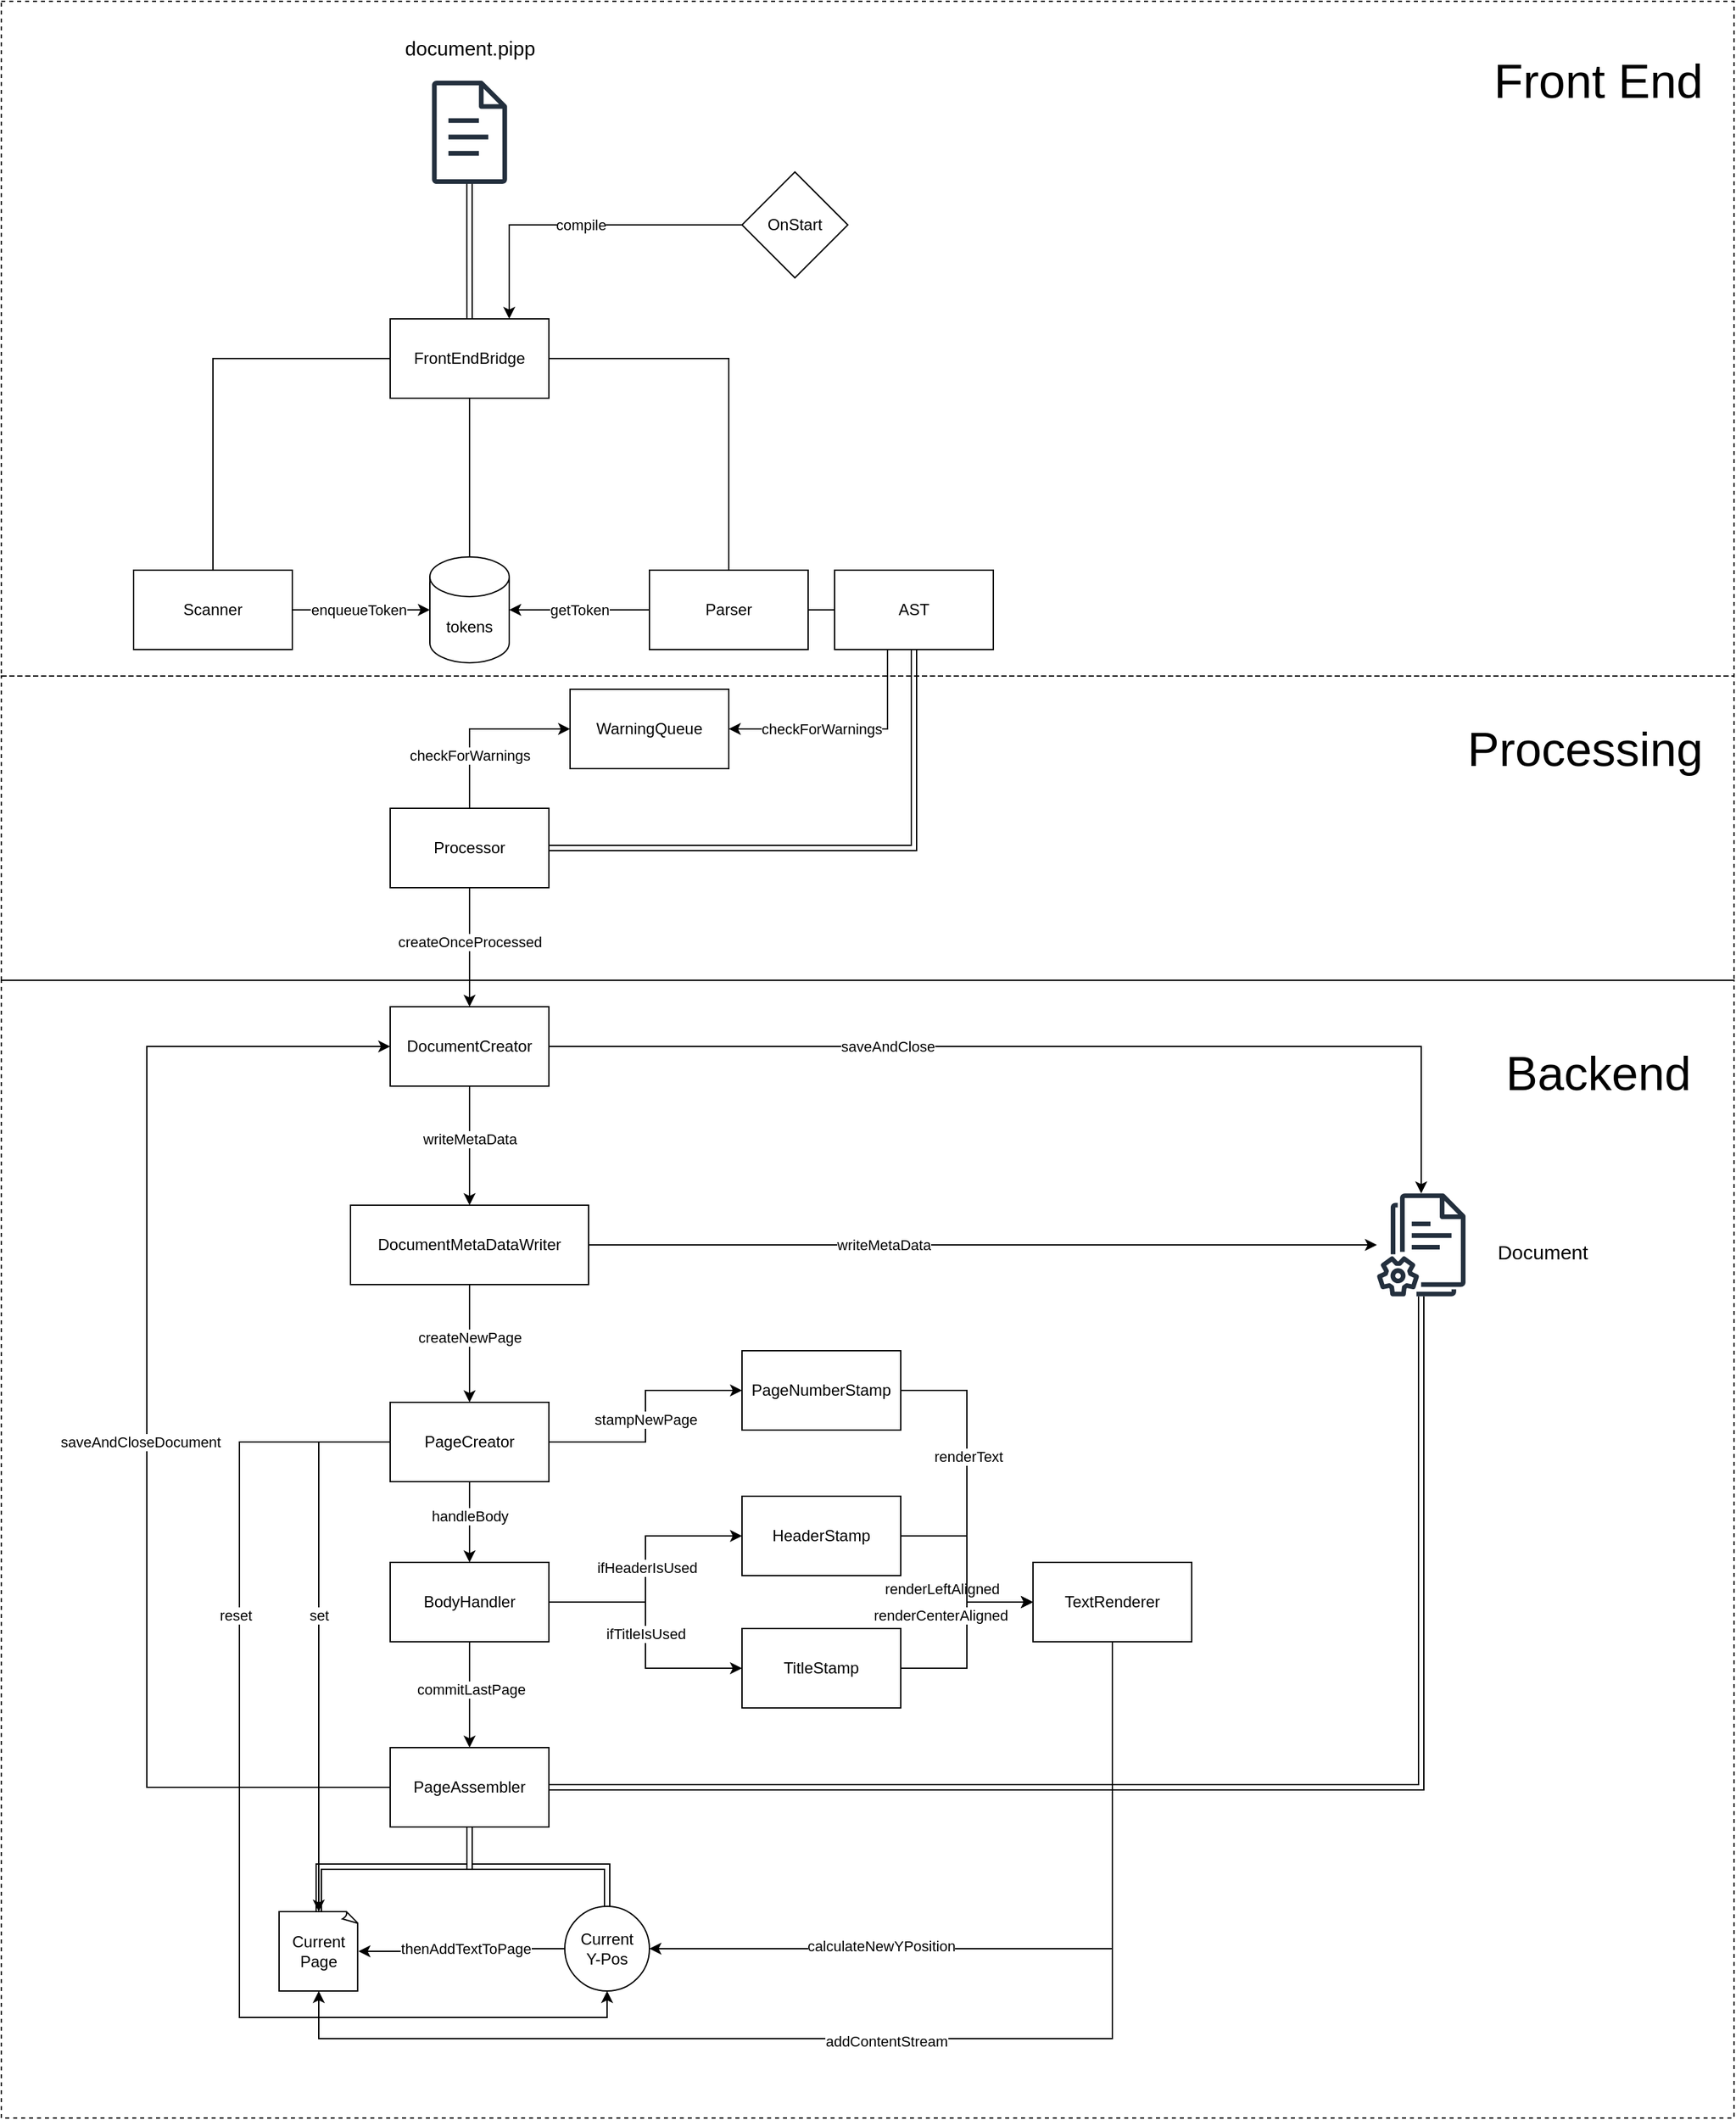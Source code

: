 <mxfile version="20.5.3" type="embed"><diagram name="Seite-1" id="ATSQ1cuJWjUBZ2_ZaInn"><mxGraphModel dx="556" dy="1055" grid="1" gridSize="10" guides="1" tooltips="1" connect="1" arrows="1" fold="1" page="1" pageScale="1" pageWidth="827" pageHeight="1169" math="0" shadow="0"><root><mxCell id="0"/><mxCell id="1" parent="0"/><mxCell id="T6TQ-6GPvZ9gWC0Iw6PN-4" style="edgeStyle=orthogonalEdgeStyle;rounded=0;orthogonalLoop=1;jettySize=auto;html=1;entryX=0.5;entryY=0;entryDx=0;entryDy=0;shape=link;" parent="1" source="T6TQ-6GPvZ9gWC0Iw6PN-1" target="T6TQ-6GPvZ9gWC0Iw6PN-3" edge="1"><mxGeometry relative="1" as="geometry"/></mxCell><mxCell id="T6TQ-6GPvZ9gWC0Iw6PN-1" value="" style="sketch=0;outlineConnect=0;fontColor=#232F3E;gradientColor=none;fillColor=#232F3D;strokeColor=none;dashed=0;verticalLabelPosition=bottom;verticalAlign=top;align=center;html=1;fontSize=12;fontStyle=0;aspect=fixed;pointerEvents=1;shape=mxgraph.aws4.document;" parent="1" vertex="1"><mxGeometry x="385.5" y="110" width="57" height="78" as="geometry"/></mxCell><mxCell id="T6TQ-6GPvZ9gWC0Iw6PN-2" value="&lt;font style=&quot;font-size: 15px;&quot;&gt;document.pipp&lt;/font&gt;" style="text;html=1;align=center;verticalAlign=middle;resizable=0;points=[];autosize=1;strokeColor=none;fillColor=none;" parent="1" vertex="1"><mxGeometry x="354" y="70" width="120" height="30" as="geometry"/></mxCell><mxCell id="T6TQ-6GPvZ9gWC0Iw6PN-10" style="edgeStyle=orthogonalEdgeStyle;rounded=0;orthogonalLoop=1;jettySize=auto;html=1;entryX=0.5;entryY=0;entryDx=0;entryDy=0;entryPerimeter=0;strokeColor=default;endArrow=none;endFill=0;" parent="1" source="T6TQ-6GPvZ9gWC0Iw6PN-3" target="T6TQ-6GPvZ9gWC0Iw6PN-9" edge="1"><mxGeometry relative="1" as="geometry"/></mxCell><mxCell id="T6TQ-6GPvZ9gWC0Iw6PN-13" style="edgeStyle=orthogonalEdgeStyle;rounded=0;orthogonalLoop=1;jettySize=auto;html=1;entryX=0.5;entryY=0;entryDx=0;entryDy=0;endArrow=none;endFill=0;" parent="1" source="T6TQ-6GPvZ9gWC0Iw6PN-3" target="T6TQ-6GPvZ9gWC0Iw6PN-12" edge="1"><mxGeometry relative="1" as="geometry"/></mxCell><mxCell id="T6TQ-6GPvZ9gWC0Iw6PN-14" style="edgeStyle=orthogonalEdgeStyle;rounded=0;orthogonalLoop=1;jettySize=auto;html=1;endArrow=none;endFill=0;" parent="1" source="T6TQ-6GPvZ9gWC0Iw6PN-3" target="T6TQ-6GPvZ9gWC0Iw6PN-11" edge="1"><mxGeometry relative="1" as="geometry"/></mxCell><mxCell id="T6TQ-6GPvZ9gWC0Iw6PN-3" value="FrontEndBridge" style="whiteSpace=wrap;html=1;" parent="1" vertex="1"><mxGeometry x="354" y="290" width="120" height="60" as="geometry"/></mxCell><mxCell id="T6TQ-6GPvZ9gWC0Iw6PN-5" value="WarningQueue" style="whiteSpace=wrap;html=1;" parent="1" vertex="1"><mxGeometry x="490" y="570" width="120" height="60" as="geometry"/></mxCell><mxCell id="T6TQ-6GPvZ9gWC0Iw6PN-7" style="edgeStyle=orthogonalEdgeStyle;rounded=0;orthogonalLoop=1;jettySize=auto;html=1;entryX=0.75;entryY=0;entryDx=0;entryDy=0;" parent="1" source="T6TQ-6GPvZ9gWC0Iw6PN-6" target="T6TQ-6GPvZ9gWC0Iw6PN-3" edge="1"><mxGeometry relative="1" as="geometry"><mxPoint x="490" y="320" as="targetPoint"/></mxGeometry></mxCell><mxCell id="T6TQ-6GPvZ9gWC0Iw6PN-8" value="compile" style="edgeLabel;html=1;align=center;verticalAlign=middle;resizable=0;points=[];" parent="T6TQ-6GPvZ9gWC0Iw6PN-7" vertex="1" connectable="0"><mxGeometry x="-0.012" y="2" relative="1" as="geometry"><mxPoint y="-2" as="offset"/></mxGeometry></mxCell><mxCell id="T6TQ-6GPvZ9gWC0Iw6PN-6" value="OnStart" style="rhombus;whiteSpace=wrap;html=1;" parent="1" vertex="1"><mxGeometry x="620" y="179" width="80" height="80" as="geometry"/></mxCell><mxCell id="T6TQ-6GPvZ9gWC0Iw6PN-9" value="tokens" style="shape=cylinder3;whiteSpace=wrap;html=1;boundedLbl=1;backgroundOutline=1;size=15;" parent="1" vertex="1"><mxGeometry x="384" y="470" width="60" height="80" as="geometry"/></mxCell><mxCell id="T6TQ-6GPvZ9gWC0Iw6PN-17" style="edgeStyle=orthogonalEdgeStyle;rounded=0;orthogonalLoop=1;jettySize=auto;html=1;entryX=1;entryY=0.5;entryDx=0;entryDy=0;entryPerimeter=0;" parent="1" source="T6TQ-6GPvZ9gWC0Iw6PN-11" target="T6TQ-6GPvZ9gWC0Iw6PN-9" edge="1"><mxGeometry relative="1" as="geometry"/></mxCell><mxCell id="T6TQ-6GPvZ9gWC0Iw6PN-18" value="getToken" style="edgeLabel;html=1;align=center;verticalAlign=middle;resizable=0;points=[];" parent="T6TQ-6GPvZ9gWC0Iw6PN-17" vertex="1" connectable="0"><mxGeometry y="3" relative="1" as="geometry"><mxPoint y="-3" as="offset"/></mxGeometry></mxCell><mxCell id="T6TQ-6GPvZ9gWC0Iw6PN-21" style="edgeStyle=orthogonalEdgeStyle;rounded=0;orthogonalLoop=1;jettySize=auto;html=1;entryX=0;entryY=0.5;entryDx=0;entryDy=0;endArrow=none;endFill=0;" parent="1" source="T6TQ-6GPvZ9gWC0Iw6PN-11" target="T6TQ-6GPvZ9gWC0Iw6PN-19" edge="1"><mxGeometry relative="1" as="geometry"/></mxCell><mxCell id="T6TQ-6GPvZ9gWC0Iw6PN-11" value="Parser" style="whiteSpace=wrap;html=1;" parent="1" vertex="1"><mxGeometry x="550" y="480" width="120" height="60" as="geometry"/></mxCell><mxCell id="T6TQ-6GPvZ9gWC0Iw6PN-15" style="edgeStyle=orthogonalEdgeStyle;rounded=0;orthogonalLoop=1;jettySize=auto;html=1;entryX=0;entryY=0.5;entryDx=0;entryDy=0;entryPerimeter=0;" parent="1" source="T6TQ-6GPvZ9gWC0Iw6PN-12" target="T6TQ-6GPvZ9gWC0Iw6PN-9" edge="1"><mxGeometry relative="1" as="geometry"/></mxCell><mxCell id="T6TQ-6GPvZ9gWC0Iw6PN-16" value="enqueueToken" style="edgeLabel;html=1;align=center;verticalAlign=middle;resizable=0;points=[];" parent="T6TQ-6GPvZ9gWC0Iw6PN-15" vertex="1" connectable="0"><mxGeometry x="0.058" y="3" relative="1" as="geometry"><mxPoint x="-5" y="3" as="offset"/></mxGeometry></mxCell><mxCell id="T6TQ-6GPvZ9gWC0Iw6PN-12" value="Scanner" style="whiteSpace=wrap;html=1;" parent="1" vertex="1"><mxGeometry x="160" y="480" width="120" height="60" as="geometry"/></mxCell><mxCell id="T6TQ-6GPvZ9gWC0Iw6PN-23" style="edgeStyle=orthogonalEdgeStyle;rounded=0;orthogonalLoop=1;jettySize=auto;html=1;entryX=1;entryY=0.5;entryDx=0;entryDy=0;shape=link;exitX=0.5;exitY=1;exitDx=0;exitDy=0;" parent="1" source="T6TQ-6GPvZ9gWC0Iw6PN-19" target="T6TQ-6GPvZ9gWC0Iw6PN-22" edge="1"><mxGeometry relative="1" as="geometry"><Array as="points"><mxPoint x="750" y="690"/></Array></mxGeometry></mxCell><mxCell id="T6TQ-6GPvZ9gWC0Iw6PN-26" style="edgeStyle=orthogonalEdgeStyle;rounded=0;orthogonalLoop=1;jettySize=auto;html=1;entryX=1;entryY=0.5;entryDx=0;entryDy=0;" parent="1" source="T6TQ-6GPvZ9gWC0Iw6PN-19" target="T6TQ-6GPvZ9gWC0Iw6PN-5" edge="1"><mxGeometry relative="1" as="geometry"><Array as="points"><mxPoint x="730" y="600"/></Array></mxGeometry></mxCell><mxCell id="T6TQ-6GPvZ9gWC0Iw6PN-27" value="checkForWarnings" style="edgeLabel;html=1;align=center;verticalAlign=middle;resizable=0;points=[];" parent="T6TQ-6GPvZ9gWC0Iw6PN-26" vertex="1" connectable="0"><mxGeometry x="-0.056" relative="1" as="geometry"><mxPoint x="-25" as="offset"/></mxGeometry></mxCell><mxCell id="T6TQ-6GPvZ9gWC0Iw6PN-19" value="AST" style="whiteSpace=wrap;html=1;" parent="1" vertex="1"><mxGeometry x="690" y="480" width="120" height="60" as="geometry"/></mxCell><mxCell id="T6TQ-6GPvZ9gWC0Iw6PN-25" style="edgeStyle=orthogonalEdgeStyle;rounded=0;orthogonalLoop=1;jettySize=auto;html=1;entryX=0;entryY=0.5;entryDx=0;entryDy=0;" parent="1" source="T6TQ-6GPvZ9gWC0Iw6PN-22" target="T6TQ-6GPvZ9gWC0Iw6PN-5" edge="1"><mxGeometry relative="1" as="geometry"><Array as="points"><mxPoint x="414" y="600"/></Array></mxGeometry></mxCell><mxCell id="T6TQ-6GPvZ9gWC0Iw6PN-28" value="checkForWarnings" style="edgeLabel;html=1;align=center;verticalAlign=middle;resizable=0;points=[];" parent="T6TQ-6GPvZ9gWC0Iw6PN-25" vertex="1" connectable="0"><mxGeometry x="-0.233" y="-1" relative="1" as="geometry"><mxPoint x="-1" y="12" as="offset"/></mxGeometry></mxCell><mxCell id="T6TQ-6GPvZ9gWC0Iw6PN-30" style="edgeStyle=orthogonalEdgeStyle;rounded=0;orthogonalLoop=1;jettySize=auto;html=1;entryX=0.5;entryY=0;entryDx=0;entryDy=0;" parent="1" source="T6TQ-6GPvZ9gWC0Iw6PN-22" target="T6TQ-6GPvZ9gWC0Iw6PN-29" edge="1"><mxGeometry relative="1" as="geometry"/></mxCell><mxCell id="T6TQ-6GPvZ9gWC0Iw6PN-31" value="createOnceProcessed" style="edgeLabel;html=1;align=center;verticalAlign=middle;resizable=0;points=[];" parent="T6TQ-6GPvZ9gWC0Iw6PN-30" vertex="1" connectable="0"><mxGeometry x="-0.282" y="-2" relative="1" as="geometry"><mxPoint x="2" y="8" as="offset"/></mxGeometry></mxCell><mxCell id="T6TQ-6GPvZ9gWC0Iw6PN-22" value="Processor" style="whiteSpace=wrap;html=1;" parent="1" vertex="1"><mxGeometry x="354" y="660" width="120" height="60" as="geometry"/></mxCell><mxCell id="T6TQ-6GPvZ9gWC0Iw6PN-33" style="edgeStyle=orthogonalEdgeStyle;rounded=0;orthogonalLoop=1;jettySize=auto;html=1;entryX=0.5;entryY=0;entryDx=0;entryDy=0;" parent="1" source="T6TQ-6GPvZ9gWC0Iw6PN-29" target="T6TQ-6GPvZ9gWC0Iw6PN-32" edge="1"><mxGeometry relative="1" as="geometry"/></mxCell><mxCell id="T6TQ-6GPvZ9gWC0Iw6PN-62" value="writeMetaData" style="edgeLabel;html=1;align=center;verticalAlign=middle;resizable=0;points=[];" parent="T6TQ-6GPvZ9gWC0Iw6PN-33" vertex="1" connectable="0"><mxGeometry x="-0.244" y="1" relative="1" as="geometry"><mxPoint x="-1" y="6" as="offset"/></mxGeometry></mxCell><mxCell id="T6TQ-6GPvZ9gWC0Iw6PN-67" style="edgeStyle=orthogonalEdgeStyle;rounded=0;orthogonalLoop=1;jettySize=auto;html=1;" parent="1" source="T6TQ-6GPvZ9gWC0Iw6PN-29" target="T6TQ-6GPvZ9gWC0Iw6PN-38" edge="1"><mxGeometry relative="1" as="geometry"/></mxCell><mxCell id="T6TQ-6GPvZ9gWC0Iw6PN-68" value="saveAndClose" style="edgeLabel;html=1;align=center;verticalAlign=middle;resizable=0;points=[];" parent="T6TQ-6GPvZ9gWC0Iw6PN-67" vertex="1" connectable="0"><mxGeometry x="-0.333" y="-1" relative="1" as="geometry"><mxPoint x="-1" y="-1" as="offset"/></mxGeometry></mxCell><mxCell id="T6TQ-6GPvZ9gWC0Iw6PN-29" value="DocumentCreator" style="whiteSpace=wrap;html=1;" parent="1" vertex="1"><mxGeometry x="354" y="810" width="120" height="60" as="geometry"/></mxCell><mxCell id="T6TQ-6GPvZ9gWC0Iw6PN-40" style="edgeStyle=orthogonalEdgeStyle;rounded=0;orthogonalLoop=1;jettySize=auto;html=1;" parent="1" source="T6TQ-6GPvZ9gWC0Iw6PN-32" target="T6TQ-6GPvZ9gWC0Iw6PN-38" edge="1"><mxGeometry relative="1" as="geometry"/></mxCell><mxCell id="T6TQ-6GPvZ9gWC0Iw6PN-41" value="writeMetaData" style="edgeLabel;html=1;align=center;verticalAlign=middle;resizable=0;points=[];" parent="T6TQ-6GPvZ9gWC0Iw6PN-40" vertex="1" connectable="0"><mxGeometry x="-0.308" y="1" relative="1" as="geometry"><mxPoint x="17" y="1" as="offset"/></mxGeometry></mxCell><mxCell id="T6TQ-6GPvZ9gWC0Iw6PN-45" style="edgeStyle=orthogonalEdgeStyle;rounded=0;orthogonalLoop=1;jettySize=auto;html=1;entryX=0.5;entryY=0;entryDx=0;entryDy=0;" parent="1" source="T6TQ-6GPvZ9gWC0Iw6PN-32" target="T6TQ-6GPvZ9gWC0Iw6PN-44" edge="1"><mxGeometry relative="1" as="geometry"/></mxCell><mxCell id="T6TQ-6GPvZ9gWC0Iw6PN-46" value="createNewPage" style="edgeLabel;html=1;align=center;verticalAlign=middle;resizable=0;points=[];" parent="T6TQ-6GPvZ9gWC0Iw6PN-45" vertex="1" connectable="0"><mxGeometry x="-0.281" y="4" relative="1" as="geometry"><mxPoint x="-4" y="8" as="offset"/></mxGeometry></mxCell><mxCell id="T6TQ-6GPvZ9gWC0Iw6PN-32" value="DocumentMetaDataWriter" style="whiteSpace=wrap;html=1;" parent="1" vertex="1"><mxGeometry x="324" y="960" width="180" height="60" as="geometry"/></mxCell><mxCell id="T6TQ-6GPvZ9gWC0Iw6PN-39" style="edgeStyle=orthogonalEdgeStyle;rounded=0;orthogonalLoop=1;jettySize=auto;html=1;shape=link;" parent="1" source="T6TQ-6GPvZ9gWC0Iw6PN-34" target="T6TQ-6GPvZ9gWC0Iw6PN-38" edge="1"><mxGeometry relative="1" as="geometry"/></mxCell><mxCell id="T6TQ-6GPvZ9gWC0Iw6PN-65" style="edgeStyle=orthogonalEdgeStyle;rounded=0;orthogonalLoop=1;jettySize=auto;html=1;entryX=0;entryY=0.5;entryDx=0;entryDy=0;" parent="1" source="T6TQ-6GPvZ9gWC0Iw6PN-34" target="T6TQ-6GPvZ9gWC0Iw6PN-29" edge="1"><mxGeometry relative="1" as="geometry"><Array as="points"><mxPoint x="170" y="1400"/><mxPoint x="170" y="840"/></Array></mxGeometry></mxCell><mxCell id="T6TQ-6GPvZ9gWC0Iw6PN-66" value="saveAndCloseDocument" style="edgeLabel;html=1;align=center;verticalAlign=middle;resizable=0;points=[];" parent="T6TQ-6GPvZ9gWC0Iw6PN-65" vertex="1" connectable="0"><mxGeometry x="0.039" y="5" relative="1" as="geometry"><mxPoint y="37" as="offset"/></mxGeometry></mxCell><mxCell id="T6TQ-6GPvZ9gWC0Iw6PN-78" style="edgeStyle=orthogonalEdgeStyle;rounded=0;orthogonalLoop=1;jettySize=auto;html=1;entryX=0.5;entryY=0;entryDx=0;entryDy=0;entryPerimeter=0;shape=link;" parent="1" source="T6TQ-6GPvZ9gWC0Iw6PN-34" target="T6TQ-6GPvZ9gWC0Iw6PN-77" edge="1"><mxGeometry relative="1" as="geometry"><Array as="points"><mxPoint x="414" y="1460"/><mxPoint x="300" y="1460"/></Array></mxGeometry></mxCell><mxCell id="T6TQ-6GPvZ9gWC0Iw6PN-80" style="edgeStyle=orthogonalEdgeStyle;rounded=0;orthogonalLoop=1;jettySize=auto;html=1;shape=link;" parent="1" source="T6TQ-6GPvZ9gWC0Iw6PN-34" target="T6TQ-6GPvZ9gWC0Iw6PN-79" edge="1"><mxGeometry relative="1" as="geometry"><Array as="points"><mxPoint x="414" y="1460"/><mxPoint x="518" y="1460"/></Array></mxGeometry></mxCell><mxCell id="T6TQ-6GPvZ9gWC0Iw6PN-34" value="PageAssembler" style="whiteSpace=wrap;html=1;" parent="1" vertex="1"><mxGeometry x="354" y="1370" width="120" height="60" as="geometry"/></mxCell><mxCell id="T6TQ-6GPvZ9gWC0Iw6PN-37" value="&lt;font style=&quot;font-size: 15px;&quot;&gt;Document&lt;/font&gt;" style="text;html=1;align=center;verticalAlign=middle;resizable=0;points=[];autosize=1;strokeColor=none;fillColor=none;" parent="1" vertex="1"><mxGeometry x="1180" y="980" width="90" height="30" as="geometry"/></mxCell><mxCell id="T6TQ-6GPvZ9gWC0Iw6PN-38" value="" style="sketch=0;outlineConnect=0;fontColor=#232F3E;gradientColor=none;fillColor=#232F3D;strokeColor=none;dashed=0;verticalLabelPosition=bottom;verticalAlign=top;align=center;html=1;fontSize=12;fontStyle=0;aspect=fixed;pointerEvents=1;shape=mxgraph.aws4.documents2;" parent="1" vertex="1"><mxGeometry x="1100" y="951" width="67" height="78" as="geometry"/></mxCell><mxCell id="T6TQ-6GPvZ9gWC0Iw6PN-55" style="edgeStyle=orthogonalEdgeStyle;rounded=0;orthogonalLoop=1;jettySize=auto;html=1;" parent="1" source="T6TQ-6GPvZ9gWC0Iw6PN-44" target="T6TQ-6GPvZ9gWC0Iw6PN-47" edge="1"><mxGeometry relative="1" as="geometry"/></mxCell><mxCell id="T6TQ-6GPvZ9gWC0Iw6PN-61" value="handleBody" style="edgeLabel;html=1;align=center;verticalAlign=middle;resizable=0;points=[];" parent="T6TQ-6GPvZ9gWC0Iw6PN-55" vertex="1" connectable="0"><mxGeometry x="-0.147" relative="1" as="geometry"><mxPoint as="offset"/></mxGeometry></mxCell><mxCell id="T6TQ-6GPvZ9gWC0Iw6PN-89" style="edgeStyle=orthogonalEdgeStyle;rounded=0;orthogonalLoop=1;jettySize=auto;html=1;" parent="1" source="T6TQ-6GPvZ9gWC0Iw6PN-44" target="T6TQ-6GPvZ9gWC0Iw6PN-77" edge="1"><mxGeometry relative="1" as="geometry"/></mxCell><mxCell id="T6TQ-6GPvZ9gWC0Iw6PN-90" value="set" style="edgeLabel;html=1;align=center;verticalAlign=middle;resizable=0;points=[];" parent="T6TQ-6GPvZ9gWC0Iw6PN-89" vertex="1" connectable="0"><mxGeometry x="-0.086" y="1" relative="1" as="geometry"><mxPoint x="-1" y="-2" as="offset"/></mxGeometry></mxCell><mxCell id="T6TQ-6GPvZ9gWC0Iw6PN-91" style="edgeStyle=orthogonalEdgeStyle;rounded=0;orthogonalLoop=1;jettySize=auto;html=1;entryX=0;entryY=0.5;entryDx=0;entryDy=0;" parent="1" source="T6TQ-6GPvZ9gWC0Iw6PN-44" target="T6TQ-6GPvZ9gWC0Iw6PN-81" edge="1"><mxGeometry relative="1" as="geometry"/></mxCell><mxCell id="T6TQ-6GPvZ9gWC0Iw6PN-92" value="stampNewPage" style="edgeLabel;html=1;align=center;verticalAlign=middle;resizable=0;points=[];" parent="T6TQ-6GPvZ9gWC0Iw6PN-91" vertex="1" connectable="0"><mxGeometry x="-0.023" relative="1" as="geometry"><mxPoint as="offset"/></mxGeometry></mxCell><mxCell id="T6TQ-6GPvZ9gWC0Iw6PN-93" style="edgeStyle=orthogonalEdgeStyle;rounded=0;orthogonalLoop=1;jettySize=auto;html=1;entryX=0.5;entryY=1;entryDx=0;entryDy=0;" parent="1" source="T6TQ-6GPvZ9gWC0Iw6PN-44" target="T6TQ-6GPvZ9gWC0Iw6PN-79" edge="1"><mxGeometry relative="1" as="geometry"><Array as="points"><mxPoint x="240" y="1139"/><mxPoint x="240" y="1574"/><mxPoint x="518" y="1574"/></Array></mxGeometry></mxCell><mxCell id="T6TQ-6GPvZ9gWC0Iw6PN-94" value="reset" style="edgeLabel;html=1;align=center;verticalAlign=middle;resizable=0;points=[];" parent="T6TQ-6GPvZ9gWC0Iw6PN-93" vertex="1" connectable="0"><mxGeometry x="-0.427" y="-3" relative="1" as="geometry"><mxPoint y="2" as="offset"/></mxGeometry></mxCell><mxCell id="T6TQ-6GPvZ9gWC0Iw6PN-44" value="PageCreator" style="whiteSpace=wrap;html=1;" parent="1" vertex="1"><mxGeometry x="354" y="1109" width="120" height="60" as="geometry"/></mxCell><mxCell id="T6TQ-6GPvZ9gWC0Iw6PN-50" style="edgeStyle=orthogonalEdgeStyle;rounded=0;orthogonalLoop=1;jettySize=auto;html=1;entryX=0;entryY=0.5;entryDx=0;entryDy=0;" parent="1" source="T6TQ-6GPvZ9gWC0Iw6PN-47" target="T6TQ-6GPvZ9gWC0Iw6PN-48" edge="1"><mxGeometry relative="1" as="geometry"/></mxCell><mxCell id="T6TQ-6GPvZ9gWC0Iw6PN-52" value="ifHeaderIsUsed" style="edgeLabel;html=1;align=center;verticalAlign=middle;resizable=0;points=[];" parent="T6TQ-6GPvZ9gWC0Iw6PN-50" vertex="1" connectable="0"><mxGeometry x="0.017" y="-1" relative="1" as="geometry"><mxPoint as="offset"/></mxGeometry></mxCell><mxCell id="T6TQ-6GPvZ9gWC0Iw6PN-51" style="edgeStyle=orthogonalEdgeStyle;rounded=0;orthogonalLoop=1;jettySize=auto;html=1;entryX=0;entryY=0.5;entryDx=0;entryDy=0;" parent="1" source="T6TQ-6GPvZ9gWC0Iw6PN-47" target="T6TQ-6GPvZ9gWC0Iw6PN-49" edge="1"><mxGeometry relative="1" as="geometry"/></mxCell><mxCell id="T6TQ-6GPvZ9gWC0Iw6PN-54" value="ifTitleIsUsed" style="edgeLabel;html=1;align=center;verticalAlign=middle;resizable=0;points=[];" parent="T6TQ-6GPvZ9gWC0Iw6PN-51" vertex="1" connectable="0"><mxGeometry x="-0.016" relative="1" as="geometry"><mxPoint as="offset"/></mxGeometry></mxCell><mxCell id="T6TQ-6GPvZ9gWC0Iw6PN-63" style="edgeStyle=orthogonalEdgeStyle;rounded=0;orthogonalLoop=1;jettySize=auto;html=1;entryX=0.5;entryY=0;entryDx=0;entryDy=0;" parent="1" source="T6TQ-6GPvZ9gWC0Iw6PN-47" target="T6TQ-6GPvZ9gWC0Iw6PN-34" edge="1"><mxGeometry relative="1" as="geometry"/></mxCell><mxCell id="T6TQ-6GPvZ9gWC0Iw6PN-64" value="commitLastPage" style="edgeLabel;html=1;align=center;verticalAlign=middle;resizable=0;points=[];" parent="T6TQ-6GPvZ9gWC0Iw6PN-63" vertex="1" connectable="0"><mxGeometry x="-0.1" y="1" relative="1" as="geometry"><mxPoint as="offset"/></mxGeometry></mxCell><mxCell id="T6TQ-6GPvZ9gWC0Iw6PN-47" value="BodyHandler" style="whiteSpace=wrap;html=1;" parent="1" vertex="1"><mxGeometry x="354" y="1230" width="120" height="60" as="geometry"/></mxCell><mxCell id="T6TQ-6GPvZ9gWC0Iw6PN-57" style="edgeStyle=orthogonalEdgeStyle;rounded=0;orthogonalLoop=1;jettySize=auto;html=1;entryX=0;entryY=0.5;entryDx=0;entryDy=0;" parent="1" source="T6TQ-6GPvZ9gWC0Iw6PN-48" target="T6TQ-6GPvZ9gWC0Iw6PN-56" edge="1"><mxGeometry relative="1" as="geometry"/></mxCell><mxCell id="T6TQ-6GPvZ9gWC0Iw6PN-58" value="renderLeftAligned" style="edgeLabel;html=1;align=center;verticalAlign=middle;resizable=0;points=[];" parent="T6TQ-6GPvZ9gWC0Iw6PN-57" vertex="1" connectable="0"><mxGeometry x="-0.556" y="-3" relative="1" as="geometry"><mxPoint x="-3" y="37" as="offset"/></mxGeometry></mxCell><mxCell id="T6TQ-6GPvZ9gWC0Iw6PN-48" value="HeaderStamp" style="whiteSpace=wrap;html=1;" parent="1" vertex="1"><mxGeometry x="620" y="1180" width="120" height="60" as="geometry"/></mxCell><mxCell id="T6TQ-6GPvZ9gWC0Iw6PN-59" style="edgeStyle=orthogonalEdgeStyle;rounded=0;orthogonalLoop=1;jettySize=auto;html=1;entryX=0;entryY=0.5;entryDx=0;entryDy=0;" parent="1" source="T6TQ-6GPvZ9gWC0Iw6PN-49" target="T6TQ-6GPvZ9gWC0Iw6PN-56" edge="1"><mxGeometry relative="1" as="geometry"/></mxCell><mxCell id="T6TQ-6GPvZ9gWC0Iw6PN-60" value="renderCenterAligned" style="edgeLabel;html=1;align=center;verticalAlign=middle;resizable=0;points=[];" parent="T6TQ-6GPvZ9gWC0Iw6PN-59" vertex="1" connectable="0"><mxGeometry x="-0.027" relative="1" as="geometry"><mxPoint x="-20" y="-17" as="offset"/></mxGeometry></mxCell><mxCell id="T6TQ-6GPvZ9gWC0Iw6PN-49" value="TitleStamp" style="whiteSpace=wrap;html=1;" parent="1" vertex="1"><mxGeometry x="620" y="1280" width="120" height="60" as="geometry"/></mxCell><mxCell id="T6TQ-6GPvZ9gWC0Iw6PN-84" style="edgeStyle=orthogonalEdgeStyle;rounded=0;orthogonalLoop=1;jettySize=auto;html=1;entryX=1;entryY=0.5;entryDx=0;entryDy=0;" parent="1" source="T6TQ-6GPvZ9gWC0Iw6PN-56" target="T6TQ-6GPvZ9gWC0Iw6PN-79" edge="1"><mxGeometry relative="1" as="geometry"><Array as="points"><mxPoint x="900" y="1522"/></Array></mxGeometry></mxCell><mxCell id="T6TQ-6GPvZ9gWC0Iw6PN-85" value="calculateNewYPosition" style="edgeLabel;html=1;align=center;verticalAlign=middle;resizable=0;points=[];" parent="T6TQ-6GPvZ9gWC0Iw6PN-84" vertex="1" connectable="0"><mxGeometry x="0.4" y="-2" relative="1" as="geometry"><mxPoint as="offset"/></mxGeometry></mxCell><mxCell id="T6TQ-6GPvZ9gWC0Iw6PN-95" style="edgeStyle=orthogonalEdgeStyle;rounded=0;orthogonalLoop=1;jettySize=auto;html=1;entryX=0.5;entryY=1;entryDx=0;entryDy=0;entryPerimeter=0;" parent="1" source="T6TQ-6GPvZ9gWC0Iw6PN-56" target="T6TQ-6GPvZ9gWC0Iw6PN-77" edge="1"><mxGeometry relative="1" as="geometry"><Array as="points"><mxPoint x="900" y="1590"/><mxPoint x="300" y="1590"/></Array></mxGeometry></mxCell><mxCell id="T6TQ-6GPvZ9gWC0Iw6PN-96" value="addContentStream" style="edgeLabel;html=1;align=center;verticalAlign=middle;resizable=0;points=[];" parent="T6TQ-6GPvZ9gWC0Iw6PN-95" vertex="1" connectable="0"><mxGeometry x="0.147" y="3" relative="1" as="geometry"><mxPoint x="66" y="-1" as="offset"/></mxGeometry></mxCell><mxCell id="T6TQ-6GPvZ9gWC0Iw6PN-56" value="TextRenderer" style="whiteSpace=wrap;html=1;" parent="1" vertex="1"><mxGeometry x="840" y="1230" width="120" height="60" as="geometry"/></mxCell><mxCell id="T6TQ-6GPvZ9gWC0Iw6PN-72" value="" style="rounded=0;whiteSpace=wrap;html=1;fillColor=none;dashed=1;" parent="1" vertex="1"><mxGeometry x="60" y="50" width="1310" height="510" as="geometry"/></mxCell><mxCell id="T6TQ-6GPvZ9gWC0Iw6PN-73" value="Front End" style="text;html=1;align=center;verticalAlign=middle;resizable=0;points=[];autosize=1;strokeColor=none;fillColor=none;fontSize=36;" parent="1" vertex="1"><mxGeometry x="1177" y="80" width="180" height="60" as="geometry"/></mxCell><mxCell id="T6TQ-6GPvZ9gWC0Iw6PN-74" value="" style="rounded=0;whiteSpace=wrap;html=1;fillColor=none;dashed=1;" parent="1" vertex="1"><mxGeometry x="60" y="560" width="1310" height="230" as="geometry"/></mxCell><mxCell id="T6TQ-6GPvZ9gWC0Iw6PN-75" value="Processing" style="text;html=1;align=center;verticalAlign=middle;resizable=0;points=[];autosize=1;strokeColor=none;fillColor=none;fontSize=36;" parent="1" vertex="1"><mxGeometry x="1157" y="585" width="200" height="60" as="geometry"/></mxCell><mxCell id="T6TQ-6GPvZ9gWC0Iw6PN-77" value="Current&lt;br&gt;Page" style="whiteSpace=wrap;html=1;shape=mxgraph.basic.document" parent="1" vertex="1"><mxGeometry x="270" y="1494" width="60" height="60" as="geometry"/></mxCell><mxCell id="T6TQ-6GPvZ9gWC0Iw6PN-86" style="edgeStyle=orthogonalEdgeStyle;rounded=0;orthogonalLoop=1;jettySize=auto;html=1;entryX=1;entryY=0.5;entryDx=0;entryDy=0;entryPerimeter=0;" parent="1" source="T6TQ-6GPvZ9gWC0Iw6PN-79" target="T6TQ-6GPvZ9gWC0Iw6PN-77" edge="1"><mxGeometry relative="1" as="geometry"/></mxCell><mxCell id="T6TQ-6GPvZ9gWC0Iw6PN-88" value="thenAddTextToPage" style="edgeLabel;html=1;align=center;verticalAlign=middle;resizable=0;points=[];" parent="T6TQ-6GPvZ9gWC0Iw6PN-86" vertex="1" connectable="0"><mxGeometry x="-0.042" relative="1" as="geometry"><mxPoint as="offset"/></mxGeometry></mxCell><mxCell id="T6TQ-6GPvZ9gWC0Iw6PN-79" value="Current&lt;br&gt;Y-Pos" style="ellipse;whiteSpace=wrap;html=1;aspect=fixed;" parent="1" vertex="1"><mxGeometry x="486" y="1490" width="64" height="64" as="geometry"/></mxCell><mxCell id="T6TQ-6GPvZ9gWC0Iw6PN-82" style="edgeStyle=orthogonalEdgeStyle;rounded=0;orthogonalLoop=1;jettySize=auto;html=1;entryX=0;entryY=0.5;entryDx=0;entryDy=0;" parent="1" source="T6TQ-6GPvZ9gWC0Iw6PN-81" target="T6TQ-6GPvZ9gWC0Iw6PN-56" edge="1"><mxGeometry relative="1" as="geometry"/></mxCell><mxCell id="T6TQ-6GPvZ9gWC0Iw6PN-83" value="renderText" style="edgeLabel;html=1;align=center;verticalAlign=middle;resizable=0;points=[];" parent="T6TQ-6GPvZ9gWC0Iw6PN-82" vertex="1" connectable="0"><mxGeometry x="-0.229" y="1" relative="1" as="geometry"><mxPoint as="offset"/></mxGeometry></mxCell><mxCell id="T6TQ-6GPvZ9gWC0Iw6PN-81" value="PageNumberStamp" style="whiteSpace=wrap;html=1;" parent="1" vertex="1"><mxGeometry x="620" y="1070" width="120" height="60" as="geometry"/></mxCell><mxCell id="T6TQ-6GPvZ9gWC0Iw6PN-97" value="" style="rounded=0;whiteSpace=wrap;html=1;fillColor=none;dashed=1;" parent="1" vertex="1"><mxGeometry x="60" y="790" width="1310" height="860" as="geometry"/></mxCell><mxCell id="T6TQ-6GPvZ9gWC0Iw6PN-98" value="Backend" style="text;html=1;align=center;verticalAlign=middle;resizable=0;points=[];autosize=1;strokeColor=none;fillColor=none;fontSize=36;" parent="1" vertex="1"><mxGeometry x="1187" y="830" width="160" height="60" as="geometry"/></mxCell></root></mxGraphModel></diagram></mxfile>